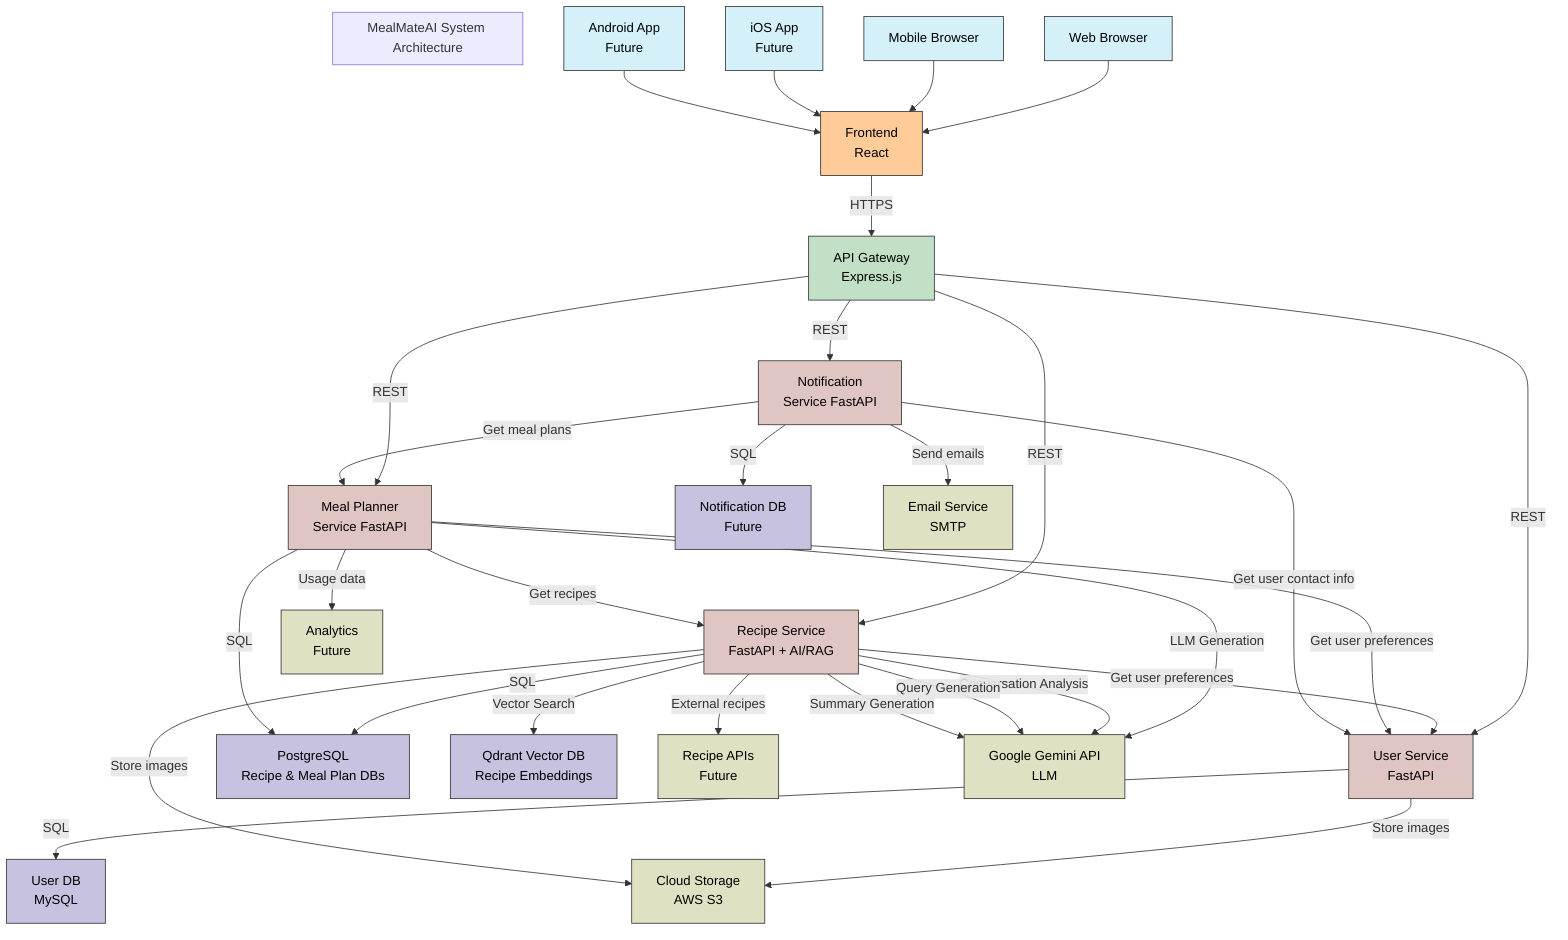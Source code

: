 graph TD
    %% Define styles with better text contrast
    classDef client fill:#d4f1f9,stroke:#333,stroke-width:1px,color:#000
    classDef frontend fill:#ffcc99,stroke:#333,stroke-width:1px,color:#000
    classDef gateway fill:#c2e0c6,stroke:#333,stroke-width:1px,color:#000
    classDef service fill:#e0c6c2,stroke:#333,stroke-width:1px,color:#000
    classDef database fill:#c6c2e0,stroke:#333,stroke-width:1px,color:#000
    classDef external fill:#e0e0c2,stroke:#333,stroke-width:1px,color:#000

    %% Client Layer
    WebBrowser[Web Browser]:::client
    MobileBrowser[Mobile Browser]:::client
    iOSApp[iOS App<br/>Future]:::client
    AndroidApp[Android App<br/>Future]:::client

    %% Frontend Layer
    FrontendReact[Frontend<br/>React]:::frontend

    %% API Gateway
    APIGateway[API Gateway<br/>Express.js]:::gateway

    %% Microservices
    UserService[User Service<br/>FastAPI]:::service
    RecipeService[Recipe Service<br/>FastAPI + AI/RAG]:::service
    MealPlannerService[Meal Planner<br/>Service FastAPI]:::service
    NotificationService[Notification<br/>Service FastAPI]:::service

    %% Databases
    UserDB[User DB<br/>MySQL]:::database
    PostgresDB[PostgreSQL<br/>Recipe & Meal Plan DBs]:::database
    QdrantDB[Qdrant Vector DB<br/>Recipe Embeddings]:::database
    NotificationDB[Notification DB<br/>Future]:::database

    %% External Services
    EmailService[Email Service<br/>SMTP]:::external
    RecipeAPI[Recipe APIs<br/>Future]:::external
    CloudStorage[Cloud Storage<br/>AWS S3]:::external
    Analytics[Analytics<br/>Future]:::external
    GeminiAPI[Google Gemini API<br/>LLM]:::external

    %% Client to Frontend connections
    WebBrowser --> FrontendReact
    MobileBrowser --> FrontendReact
    iOSApp --> FrontendReact
    AndroidApp --> FrontendReact

    %% Frontend to API Gateway
    FrontendReact -- HTTPS --> APIGateway
    
    %% API Gateway to Microservices
    APIGateway -- REST --> UserService
    APIGateway -- REST --> RecipeService
    APIGateway -- REST --> MealPlannerService
    APIGateway -- REST --> NotificationService

    %% Microservices to Databases
    UserService -- SQL --> UserDB
    RecipeService -- SQL --> PostgresDB
    RecipeService -- Vector Search --> QdrantDB
    MealPlannerService -- SQL --> PostgresDB
    NotificationService -- SQL --> NotificationDB

    %% Inter-service communication
    RecipeService -- Get user preferences --> UserService
    MealPlannerService -- Get recipes --> RecipeService
    MealPlannerService -- Get user preferences --> UserService
    NotificationService -- Get user contact info --> UserService
    NotificationService -- Get meal plans --> MealPlannerService

    %% External service connections
    NotificationService -- Send emails --> EmailService
    RecipeService -- External recipes --> RecipeAPI
    UserService -- Store images --> CloudStorage
    RecipeService -- Store images --> CloudStorage
    MealPlannerService -- Usage data --> Analytics
    MealPlannerService -- LLM Generation --> GeminiAPI
    RecipeService -- Conversation Analysis --> GeminiAPI
    RecipeService -- Query Generation --> GeminiAPI
    RecipeService -- Summary Generation --> GeminiAPI

    %% Add a title
    subgraph "MealMateAI System Architecture"
    end